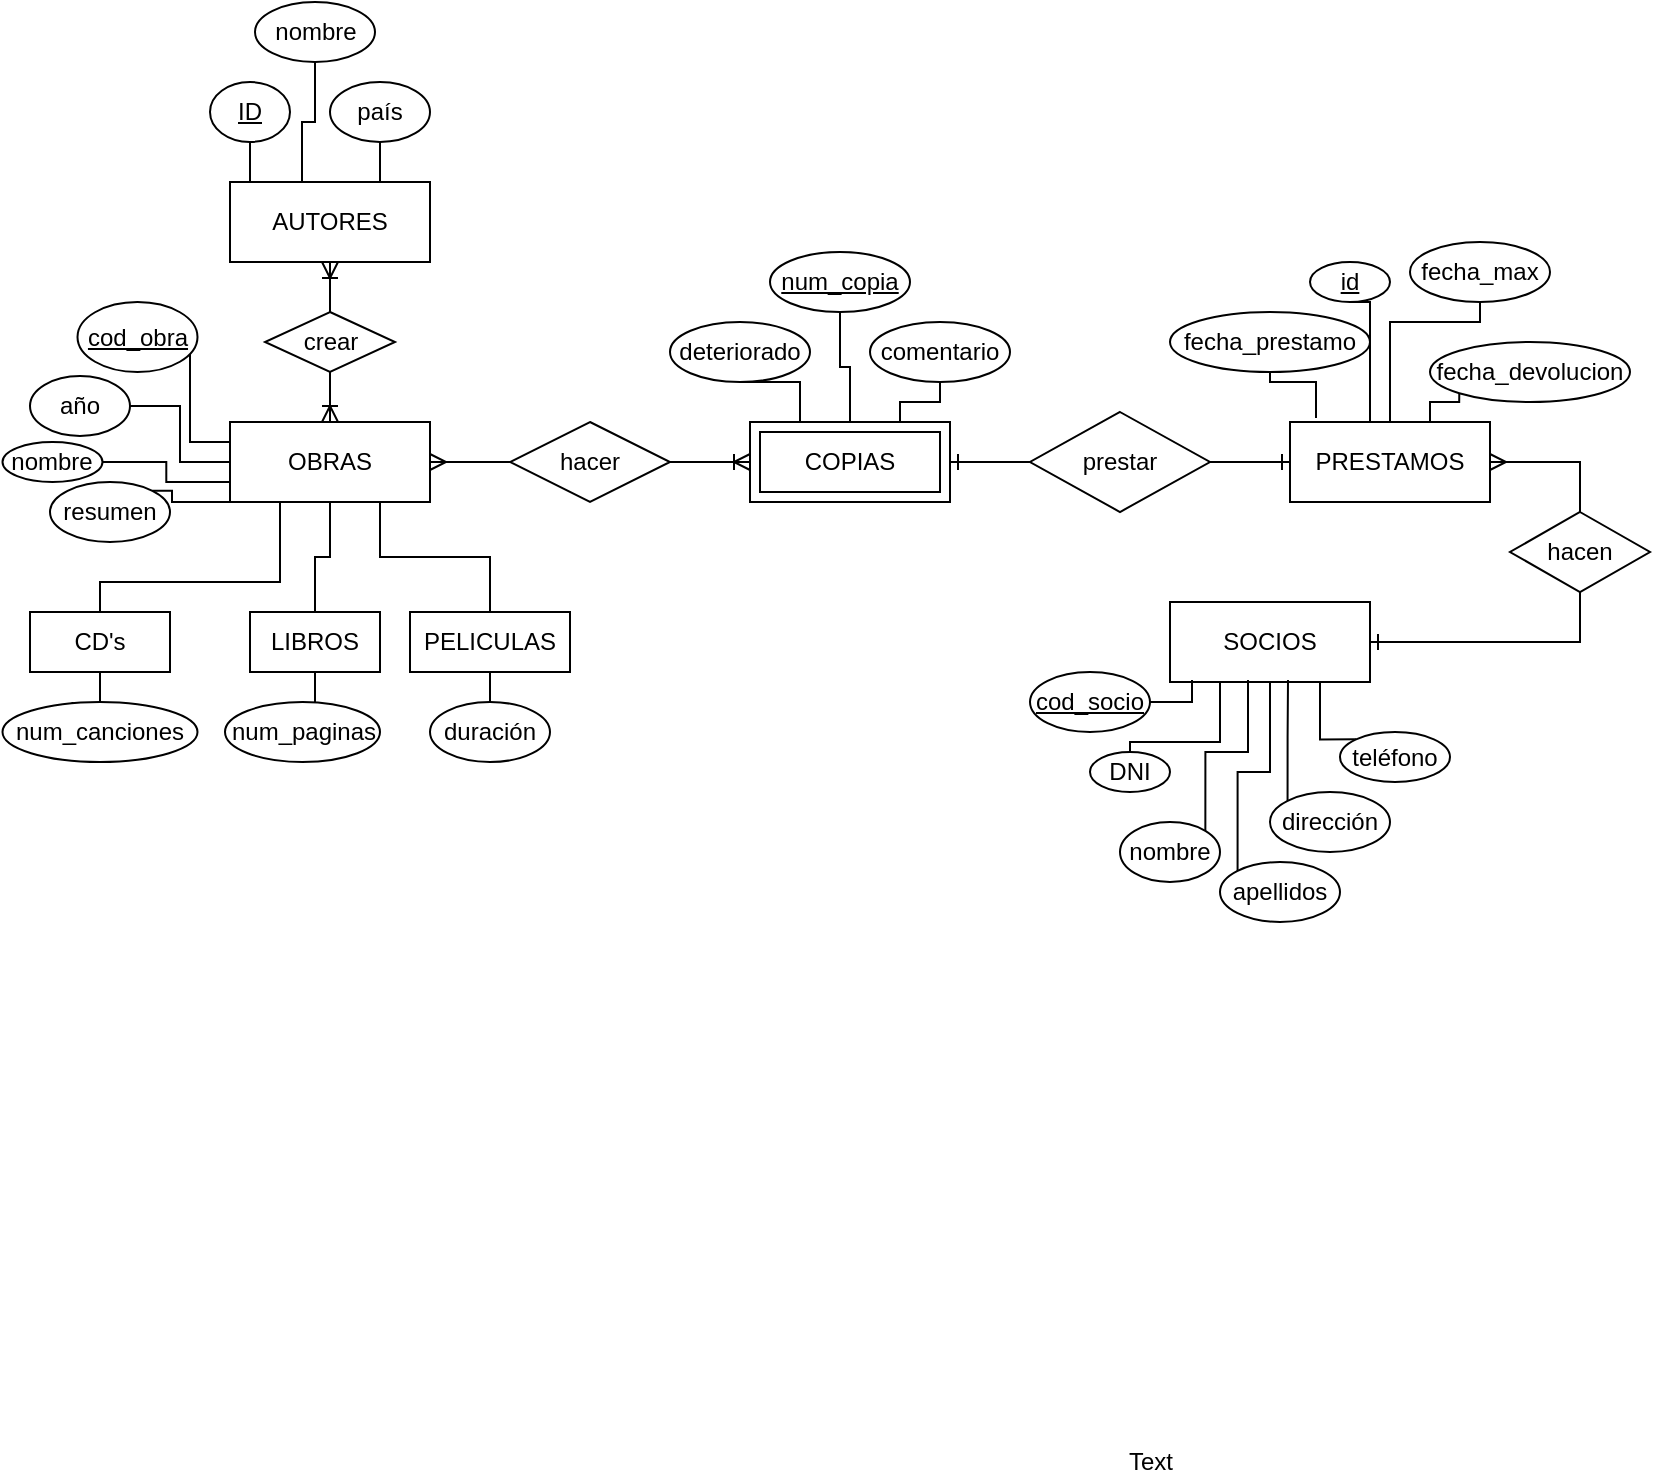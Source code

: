 <mxfile version="14.3.2" type="github">
  <diagram id="R2lEEEUBdFMjLlhIrx00" name="Page-1">
    <mxGraphModel dx="1102" dy="582" grid="1" gridSize="10" guides="1" tooltips="1" connect="1" arrows="1" fold="1" page="1" pageScale="1" pageWidth="850" pageHeight="1100" math="0" shadow="0" extFonts="Permanent Marker^https://fonts.googleapis.com/css?family=Permanent+Marker">
      <root>
        <mxCell id="0" />
        <mxCell id="1" parent="0" />
        <mxCell id="C-vyLk0tnHw3VtMMgP7b-1" value="" style="edgeStyle=entityRelationEdgeStyle;endArrow=ERone;startArrow=none;endFill=0;startFill=0;rounded=0;" parent="1" source="VnSQdyTV14uaLhzkakWN-29" target="xiQ97uNpSnIvWhDSAz-k-2" edge="1">
          <mxGeometry width="100" height="100" relative="1" as="geometry">
            <mxPoint x="740" y="280" as="sourcePoint" />
            <mxPoint x="770" y="280" as="targetPoint" />
          </mxGeometry>
        </mxCell>
        <mxCell id="VnSQdyTV14uaLhzkakWN-25" value="" style="edgeStyle=entityRelationEdgeStyle;endArrow=none;startArrow=ERone;endFill=0;startFill=0;rounded=0;exitX=1;exitY=0.5;exitDx=0;exitDy=0;" parent="1" source="xiQ97uNpSnIvWhDSAz-k-18" target="VnSQdyTV14uaLhzkakWN-29" edge="1">
          <mxGeometry width="100" height="100" relative="1" as="geometry">
            <mxPoint x="570" y="280" as="sourcePoint" />
            <mxPoint x="620" y="280" as="targetPoint" />
          </mxGeometry>
        </mxCell>
        <mxCell id="VnSQdyTV14uaLhzkakWN-29" value="prestar" style="shape=rhombus;perimeter=rhombusPerimeter;whiteSpace=wrap;html=1;align=center;" parent="1" vertex="1">
          <mxGeometry x="530" y="245" width="90" height="50" as="geometry" />
        </mxCell>
        <mxCell id="VnSQdyTV14uaLhzkakWN-45" style="edgeStyle=orthogonalEdgeStyle;rounded=0;orthogonalLoop=1;jettySize=auto;html=1;entryX=0.5;entryY=1;entryDx=0;entryDy=0;startArrow=ERone;startFill=0;endArrow=none;endFill=0;exitX=1;exitY=0.5;exitDx=0;exitDy=0;" parent="1" source="xiQ97uNpSnIvWhDSAz-k-4" target="VnSQdyTV14uaLhzkakWN-43" edge="1">
          <mxGeometry relative="1" as="geometry">
            <mxPoint x="560" y="400" as="sourcePoint" />
            <mxPoint x="855" y="335" as="targetPoint" />
            <Array as="points">
              <mxPoint x="710" y="360" />
              <mxPoint x="805" y="360" />
            </Array>
          </mxGeometry>
        </mxCell>
        <mxCell id="xiQ97uNpSnIvWhDSAz-k-65" value="" style="edgeStyle=orthogonalEdgeStyle;rounded=0;orthogonalLoop=1;jettySize=auto;html=1;startArrow=none;startFill=0;endArrow=none;endFill=0;strokeColor=#000000;exitX=0.13;exitY=-0.05;exitDx=0;exitDy=0;exitPerimeter=0;" parent="1" source="xiQ97uNpSnIvWhDSAz-k-2" target="xiQ97uNpSnIvWhDSAz-k-64" edge="1">
          <mxGeometry relative="1" as="geometry" />
        </mxCell>
        <mxCell id="xiQ97uNpSnIvWhDSAz-k-70" style="edgeStyle=orthogonalEdgeStyle;rounded=0;orthogonalLoop=1;jettySize=auto;html=1;exitX=0.25;exitY=0;exitDx=0;exitDy=0;entryX=0.5;entryY=1;entryDx=0;entryDy=0;startArrow=none;startFill=0;endArrow=none;endFill=0;strokeColor=#000000;" parent="1" source="xiQ97uNpSnIvWhDSAz-k-2" target="xiQ97uNpSnIvWhDSAz-k-67" edge="1">
          <mxGeometry relative="1" as="geometry">
            <Array as="points">
              <mxPoint x="700" y="250" />
              <mxPoint x="700" y="190" />
            </Array>
          </mxGeometry>
        </mxCell>
        <mxCell id="xiQ97uNpSnIvWhDSAz-k-2" value="PRESTAMOS" style="whiteSpace=wrap;html=1;align=center;" parent="1" vertex="1">
          <mxGeometry x="660" y="250" width="100" height="40" as="geometry" />
        </mxCell>
        <mxCell id="xiQ97uNpSnIvWhDSAz-k-4" value="SOCIOS" style="whiteSpace=wrap;html=1;align=center;" parent="1" vertex="1">
          <mxGeometry x="600" y="340" width="100" height="40" as="geometry" />
        </mxCell>
        <mxCell id="xiQ97uNpSnIvWhDSAz-k-6" value="Text" style="text;html=1;align=center;verticalAlign=middle;resizable=0;points=[];autosize=1;" parent="1" vertex="1">
          <mxGeometry x="570" y="760" width="40" height="20" as="geometry" />
        </mxCell>
        <mxCell id="xiQ97uNpSnIvWhDSAz-k-17" value="" style="edgeStyle=orthogonalEdgeStyle;rounded=0;orthogonalLoop=1;jettySize=auto;html=1;startArrow=none;startFill=0;endArrow=ERmany;endFill=0;strokeColor=#000000;entryX=1;entryY=0.5;entryDx=0;entryDy=0;exitX=0.5;exitY=0;exitDx=0;exitDy=0;" parent="1" source="VnSQdyTV14uaLhzkakWN-43" target="xiQ97uNpSnIvWhDSAz-k-2" edge="1">
          <mxGeometry relative="1" as="geometry">
            <mxPoint x="855" y="295" as="sourcePoint" />
            <mxPoint x="830" y="342.5" as="targetPoint" />
          </mxGeometry>
        </mxCell>
        <mxCell id="xiQ97uNpSnIvWhDSAz-k-27" value="" style="edgeStyle=orthogonalEdgeStyle;rounded=0;orthogonalLoop=1;jettySize=auto;html=1;startArrow=none;startFill=0;endArrow=ERmany;endFill=0;strokeColor=#000000;" parent="1" source="VnSQdyTV14uaLhzkakWN-69" target="xiQ97uNpSnIvWhDSAz-k-28" edge="1">
          <mxGeometry relative="1" as="geometry">
            <mxPoint x="230" y="270" as="targetPoint" />
          </mxGeometry>
        </mxCell>
        <mxCell id="xiQ97uNpSnIvWhDSAz-k-58" value="" style="edgeStyle=orthogonalEdgeStyle;rounded=0;orthogonalLoop=1;jettySize=auto;html=1;startArrow=none;startFill=0;endArrow=none;endFill=0;strokeColor=#000000;exitX=0.25;exitY=0;exitDx=0;exitDy=0;" parent="1" source="xiQ97uNpSnIvWhDSAz-k-18" target="xiQ97uNpSnIvWhDSAz-k-57" edge="1">
          <mxGeometry relative="1" as="geometry" />
        </mxCell>
        <mxCell id="xiQ97uNpSnIvWhDSAz-k-60" value="" style="edgeStyle=orthogonalEdgeStyle;rounded=0;orthogonalLoop=1;jettySize=auto;html=1;startArrow=none;startFill=0;endArrow=none;endFill=0;strokeColor=#000000;entryX=0.5;entryY=1;entryDx=0;entryDy=0;" parent="1" source="xiQ97uNpSnIvWhDSAz-k-18" target="xiQ97uNpSnIvWhDSAz-k-61" edge="1">
          <mxGeometry relative="1" as="geometry">
            <mxPoint x="450" y="210" as="targetPoint" />
          </mxGeometry>
        </mxCell>
        <mxCell id="xiQ97uNpSnIvWhDSAz-k-63" style="edgeStyle=orthogonalEdgeStyle;rounded=0;orthogonalLoop=1;jettySize=auto;html=1;exitX=0.75;exitY=0;exitDx=0;exitDy=0;entryX=0.5;entryY=1;entryDx=0;entryDy=0;startArrow=none;startFill=0;endArrow=none;endFill=0;strokeColor=#000000;" parent="1" source="xiQ97uNpSnIvWhDSAz-k-18" target="xiQ97uNpSnIvWhDSAz-k-62" edge="1">
          <mxGeometry relative="1" as="geometry">
            <Array as="points">
              <mxPoint x="465" y="240" />
              <mxPoint x="485" y="240" />
            </Array>
          </mxGeometry>
        </mxCell>
        <mxCell id="xiQ97uNpSnIvWhDSAz-k-18" value="COPIAS" style="shape=ext;margin=3;double=1;whiteSpace=wrap;html=1;align=center;" parent="1" vertex="1">
          <mxGeometry x="390" y="250" width="100" height="40" as="geometry" />
        </mxCell>
        <mxCell id="xiQ97uNpSnIvWhDSAz-k-30" value="" style="edgeStyle=orthogonalEdgeStyle;rounded=0;orthogonalLoop=1;jettySize=auto;html=1;startArrow=none;startFill=0;endArrow=none;endFill=0;strokeColor=#000000;exitX=0.25;exitY=1;exitDx=0;exitDy=0;" parent="1" source="xiQ97uNpSnIvWhDSAz-k-28" target="xiQ97uNpSnIvWhDSAz-k-29" edge="1">
          <mxGeometry relative="1" as="geometry">
            <Array as="points">
              <mxPoint x="155" y="330" />
              <mxPoint x="65" y="330" />
            </Array>
          </mxGeometry>
        </mxCell>
        <mxCell id="xiQ97uNpSnIvWhDSAz-k-33" style="edgeStyle=orthogonalEdgeStyle;rounded=0;orthogonalLoop=1;jettySize=auto;html=1;exitX=0.5;exitY=1;exitDx=0;exitDy=0;entryX=0.5;entryY=0;entryDx=0;entryDy=0;startArrow=none;startFill=0;endArrow=none;endFill=0;strokeColor=#000000;" parent="1" source="xiQ97uNpSnIvWhDSAz-k-28" target="xiQ97uNpSnIvWhDSAz-k-31" edge="1">
          <mxGeometry relative="1" as="geometry" />
        </mxCell>
        <mxCell id="xiQ97uNpSnIvWhDSAz-k-34" style="edgeStyle=orthogonalEdgeStyle;rounded=0;orthogonalLoop=1;jettySize=auto;html=1;exitX=0.75;exitY=1;exitDx=0;exitDy=0;startArrow=none;startFill=0;endArrow=none;endFill=0;strokeColor=#000000;" parent="1" source="xiQ97uNpSnIvWhDSAz-k-28" target="xiQ97uNpSnIvWhDSAz-k-37" edge="1">
          <mxGeometry relative="1" as="geometry">
            <mxPoint x="260" y="345" as="targetPoint" />
          </mxGeometry>
        </mxCell>
        <mxCell id="xiQ97uNpSnIvWhDSAz-k-41" value="" style="edgeStyle=orthogonalEdgeStyle;rounded=0;orthogonalLoop=1;jettySize=auto;html=1;startArrow=none;startFill=0;endArrow=ERoneToMany;endFill=0;strokeColor=#000000;" parent="1" source="xiQ97uNpSnIvWhDSAz-k-42" target="xiQ97uNpSnIvWhDSAz-k-40" edge="1">
          <mxGeometry relative="1" as="geometry" />
        </mxCell>
        <mxCell id="xiQ97uNpSnIvWhDSAz-k-28" value="OBRAS" style="whiteSpace=wrap;html=1;align=center;" parent="1" vertex="1">
          <mxGeometry x="130" y="250" width="100" height="40" as="geometry" />
        </mxCell>
        <mxCell id="xiQ97uNpSnIvWhDSAz-k-52" value="" style="edgeStyle=orthogonalEdgeStyle;rounded=0;orthogonalLoop=1;jettySize=auto;html=1;startArrow=none;startFill=0;endArrow=none;endFill=0;strokeColor=#000000;" parent="1" source="xiQ97uNpSnIvWhDSAz-k-29" edge="1">
          <mxGeometry relative="1" as="geometry">
            <mxPoint x="51.25" y="390" as="targetPoint" />
          </mxGeometry>
        </mxCell>
        <mxCell id="xiQ97uNpSnIvWhDSAz-k-29" value="CD&#39;s" style="whiteSpace=wrap;html=1;align=center;" parent="1" vertex="1">
          <mxGeometry x="30" y="345" width="70" height="30" as="geometry" />
        </mxCell>
        <mxCell id="xiQ97uNpSnIvWhDSAz-k-54" value="" style="edgeStyle=orthogonalEdgeStyle;rounded=0;orthogonalLoop=1;jettySize=auto;html=1;startArrow=none;startFill=0;endArrow=none;endFill=0;strokeColor=#000000;" parent="1" source="xiQ97uNpSnIvWhDSAz-k-31" target="xiQ97uNpSnIvWhDSAz-k-53" edge="1">
          <mxGeometry relative="1" as="geometry" />
        </mxCell>
        <mxCell id="xiQ97uNpSnIvWhDSAz-k-31" value="LIBROS" style="whiteSpace=wrap;html=1;align=center;" parent="1" vertex="1">
          <mxGeometry x="140" y="345" width="65" height="30" as="geometry" />
        </mxCell>
        <mxCell id="xiQ97uNpSnIvWhDSAz-k-56" value="" style="edgeStyle=orthogonalEdgeStyle;rounded=0;orthogonalLoop=1;jettySize=auto;html=1;startArrow=none;startFill=0;endArrow=none;endFill=0;strokeColor=#000000;" parent="1" source="xiQ97uNpSnIvWhDSAz-k-37" target="xiQ97uNpSnIvWhDSAz-k-55" edge="1">
          <mxGeometry relative="1" as="geometry" />
        </mxCell>
        <mxCell id="xiQ97uNpSnIvWhDSAz-k-37" value="PELICULAS" style="whiteSpace=wrap;html=1;align=center;" parent="1" vertex="1">
          <mxGeometry x="220" y="345" width="80" height="30" as="geometry" />
        </mxCell>
        <mxCell id="VnSQdyTV14uaLhzkakWN-69" value="hacer" style="shape=rhombus;perimeter=rhombusPerimeter;whiteSpace=wrap;html=1;align=center;" parent="1" vertex="1">
          <mxGeometry x="270" y="250" width="80" height="40" as="geometry" />
        </mxCell>
        <mxCell id="xiQ97uNpSnIvWhDSAz-k-38" value="" style="edgeStyle=orthogonalEdgeStyle;rounded=0;orthogonalLoop=1;jettySize=auto;html=1;startArrow=ERoneToMany;startFill=0;endArrow=none;endFill=0;strokeColor=#000000;" parent="1" source="xiQ97uNpSnIvWhDSAz-k-18" target="VnSQdyTV14uaLhzkakWN-69" edge="1">
          <mxGeometry relative="1" as="geometry">
            <mxPoint x="420" y="275" as="sourcePoint" />
            <mxPoint x="230" y="270" as="targetPoint" />
          </mxGeometry>
        </mxCell>
        <mxCell id="VnSQdyTV14uaLhzkakWN-43" value="hacen" style="shape=rhombus;perimeter=rhombusPerimeter;whiteSpace=wrap;html=1;align=center;" parent="1" vertex="1">
          <mxGeometry x="770" y="295" width="70" height="40" as="geometry" />
        </mxCell>
        <mxCell id="xiQ97uNpSnIvWhDSAz-k-45" value="" style="edgeStyle=orthogonalEdgeStyle;rounded=0;orthogonalLoop=1;jettySize=auto;html=1;startArrow=none;startFill=0;endArrow=none;endFill=0;strokeColor=#000000;exitX=0.1;exitY=0;exitDx=0;exitDy=0;exitPerimeter=0;" parent="1" source="xiQ97uNpSnIvWhDSAz-k-40" target="xiQ97uNpSnIvWhDSAz-k-44" edge="1">
          <mxGeometry relative="1" as="geometry" />
        </mxCell>
        <mxCell id="xiQ97uNpSnIvWhDSAz-k-50" style="edgeStyle=orthogonalEdgeStyle;rounded=0;orthogonalLoop=1;jettySize=auto;html=1;exitX=0.75;exitY=0;exitDx=0;exitDy=0;entryX=0.5;entryY=1;entryDx=0;entryDy=0;startArrow=none;startFill=0;endArrow=none;endFill=0;strokeColor=#000000;" parent="1" source="xiQ97uNpSnIvWhDSAz-k-40" target="xiQ97uNpSnIvWhDSAz-k-48" edge="1">
          <mxGeometry relative="1" as="geometry" />
        </mxCell>
        <mxCell id="xiQ97uNpSnIvWhDSAz-k-40" value="AUTORES" style="whiteSpace=wrap;html=1;align=center;" parent="1" vertex="1">
          <mxGeometry x="130" y="130" width="100" height="40" as="geometry" />
        </mxCell>
        <mxCell id="xiQ97uNpSnIvWhDSAz-k-42" value="crear" style="shape=rhombus;perimeter=rhombusPerimeter;whiteSpace=wrap;html=1;align=center;" parent="1" vertex="1">
          <mxGeometry x="147.5" y="195" width="65" height="30" as="geometry" />
        </mxCell>
        <mxCell id="xiQ97uNpSnIvWhDSAz-k-43" value="" style="edgeStyle=orthogonalEdgeStyle;rounded=0;orthogonalLoop=1;jettySize=auto;html=1;startArrow=ERoneToMany;startFill=0;endArrow=none;endFill=0;strokeColor=#000000;" parent="1" source="xiQ97uNpSnIvWhDSAz-k-28" target="xiQ97uNpSnIvWhDSAz-k-42" edge="1">
          <mxGeometry relative="1" as="geometry">
            <mxPoint x="180" y="250" as="sourcePoint" />
            <mxPoint x="180" y="170" as="targetPoint" />
          </mxGeometry>
        </mxCell>
        <mxCell id="xiQ97uNpSnIvWhDSAz-k-44" value="&lt;u&gt;ID&lt;/u&gt;" style="ellipse;whiteSpace=wrap;html=1;" parent="1" vertex="1">
          <mxGeometry x="120" y="80" width="40" height="30" as="geometry" />
        </mxCell>
        <mxCell id="xiQ97uNpSnIvWhDSAz-k-49" value="" style="edgeStyle=orthogonalEdgeStyle;rounded=0;orthogonalLoop=1;jettySize=auto;html=1;startArrow=none;startFill=0;endArrow=none;endFill=0;strokeColor=#000000;entryX=0.36;entryY=0;entryDx=0;entryDy=0;entryPerimeter=0;" parent="1" source="xiQ97uNpSnIvWhDSAz-k-47" target="xiQ97uNpSnIvWhDSAz-k-40" edge="1">
          <mxGeometry relative="1" as="geometry" />
        </mxCell>
        <mxCell id="xiQ97uNpSnIvWhDSAz-k-47" value="nombre" style="ellipse;whiteSpace=wrap;html=1;align=center;" parent="1" vertex="1">
          <mxGeometry x="142.5" y="40" width="60" height="30" as="geometry" />
        </mxCell>
        <mxCell id="xiQ97uNpSnIvWhDSAz-k-48" value="país" style="ellipse;whiteSpace=wrap;html=1;" parent="1" vertex="1">
          <mxGeometry x="180" y="80" width="50" height="30" as="geometry" />
        </mxCell>
        <mxCell id="xiQ97uNpSnIvWhDSAz-k-51" value="num_canciones" style="ellipse;whiteSpace=wrap;html=1;" parent="1" vertex="1">
          <mxGeometry x="16.25" y="390" width="97.5" height="30" as="geometry" />
        </mxCell>
        <mxCell id="xiQ97uNpSnIvWhDSAz-k-53" value="num_paginas" style="ellipse;whiteSpace=wrap;html=1;" parent="1" vertex="1">
          <mxGeometry x="127.5" y="390" width="77.5" height="30" as="geometry" />
        </mxCell>
        <mxCell id="xiQ97uNpSnIvWhDSAz-k-55" value="duración" style="ellipse;whiteSpace=wrap;html=1;" parent="1" vertex="1">
          <mxGeometry x="230" y="390" width="60" height="30" as="geometry" />
        </mxCell>
        <mxCell id="xiQ97uNpSnIvWhDSAz-k-57" value="deteriorado" style="ellipse;whiteSpace=wrap;html=1;" parent="1" vertex="1">
          <mxGeometry x="350" y="200" width="70" height="30" as="geometry" />
        </mxCell>
        <mxCell id="xiQ97uNpSnIvWhDSAz-k-61" value="&lt;u&gt;num_copia&lt;/u&gt;" style="ellipse;whiteSpace=wrap;html=1;" parent="1" vertex="1">
          <mxGeometry x="400" y="165" width="70" height="30" as="geometry" />
        </mxCell>
        <mxCell id="xiQ97uNpSnIvWhDSAz-k-62" value="comentario" style="ellipse;whiteSpace=wrap;html=1;" parent="1" vertex="1">
          <mxGeometry x="450" y="200" width="70" height="30" as="geometry" />
        </mxCell>
        <mxCell id="xiQ97uNpSnIvWhDSAz-k-64" value="fecha_prestamo" style="ellipse;whiteSpace=wrap;html=1;" parent="1" vertex="1">
          <mxGeometry x="600" y="195" width="100" height="30" as="geometry" />
        </mxCell>
        <mxCell id="xiQ97uNpSnIvWhDSAz-k-67" value="&lt;u&gt;id&lt;/u&gt;" style="ellipse;whiteSpace=wrap;html=1;" parent="1" vertex="1">
          <mxGeometry x="670" y="170" width="40" height="20" as="geometry" />
        </mxCell>
        <mxCell id="xiQ97uNpSnIvWhDSAz-k-71" style="edgeStyle=orthogonalEdgeStyle;rounded=0;orthogonalLoop=1;jettySize=auto;html=1;exitX=0.5;exitY=1;exitDx=0;exitDy=0;entryX=0.5;entryY=0;entryDx=0;entryDy=0;startArrow=none;startFill=0;endArrow=none;endFill=0;strokeColor=#000000;" parent="1" source="xiQ97uNpSnIvWhDSAz-k-68" target="xiQ97uNpSnIvWhDSAz-k-2" edge="1">
          <mxGeometry relative="1" as="geometry">
            <Array as="points">
              <mxPoint x="755" y="200" />
              <mxPoint x="710" y="200" />
            </Array>
          </mxGeometry>
        </mxCell>
        <mxCell id="xiQ97uNpSnIvWhDSAz-k-68" value="fecha_max" style="ellipse;whiteSpace=wrap;html=1;" parent="1" vertex="1">
          <mxGeometry x="720" y="160" width="70" height="30" as="geometry" />
        </mxCell>
        <mxCell id="xiQ97uNpSnIvWhDSAz-k-72" style="edgeStyle=orthogonalEdgeStyle;rounded=0;orthogonalLoop=1;jettySize=auto;html=1;exitX=0;exitY=1;exitDx=0;exitDy=0;entryX=0.75;entryY=0;entryDx=0;entryDy=0;startArrow=none;startFill=0;endArrow=none;endFill=0;strokeColor=#000000;" parent="1" source="xiQ97uNpSnIvWhDSAz-k-69" target="xiQ97uNpSnIvWhDSAz-k-2" edge="1">
          <mxGeometry relative="1" as="geometry">
            <Array as="points">
              <mxPoint x="745" y="240" />
              <mxPoint x="730" y="240" />
              <mxPoint x="730" y="250" />
            </Array>
          </mxGeometry>
        </mxCell>
        <mxCell id="xiQ97uNpSnIvWhDSAz-k-69" value="fecha_devolucion" style="ellipse;whiteSpace=wrap;html=1;" parent="1" vertex="1">
          <mxGeometry x="730" y="210" width="100" height="30" as="geometry" />
        </mxCell>
        <mxCell id="xiQ97uNpSnIvWhDSAz-k-81" style="edgeStyle=orthogonalEdgeStyle;rounded=0;orthogonalLoop=1;jettySize=auto;html=1;exitX=1;exitY=0.5;exitDx=0;exitDy=0;entryX=0.11;entryY=0.975;entryDx=0;entryDy=0;entryPerimeter=0;startArrow=none;startFill=0;endArrow=none;endFill=0;strokeColor=#000000;" parent="1" source="xiQ97uNpSnIvWhDSAz-k-73" target="xiQ97uNpSnIvWhDSAz-k-4" edge="1">
          <mxGeometry relative="1" as="geometry" />
        </mxCell>
        <mxCell id="xiQ97uNpSnIvWhDSAz-k-73" value="&lt;u&gt;cod_socio&lt;/u&gt;" style="ellipse;whiteSpace=wrap;html=1;" parent="1" vertex="1">
          <mxGeometry x="530" y="375" width="60" height="30" as="geometry" />
        </mxCell>
        <mxCell id="xiQ97uNpSnIvWhDSAz-k-82" style="edgeStyle=orthogonalEdgeStyle;rounded=0;orthogonalLoop=1;jettySize=auto;html=1;entryX=0.25;entryY=1;entryDx=0;entryDy=0;startArrow=none;startFill=0;endArrow=none;endFill=0;strokeColor=#000000;" parent="1" source="xiQ97uNpSnIvWhDSAz-k-74" target="xiQ97uNpSnIvWhDSAz-k-4" edge="1">
          <mxGeometry relative="1" as="geometry">
            <Array as="points">
              <mxPoint x="580" y="410" />
              <mxPoint x="625" y="410" />
            </Array>
          </mxGeometry>
        </mxCell>
        <mxCell id="xiQ97uNpSnIvWhDSAz-k-74" value="DNI" style="ellipse;whiteSpace=wrap;html=1;" parent="1" vertex="1">
          <mxGeometry x="560" y="415" width="40" height="20" as="geometry" />
        </mxCell>
        <mxCell id="xiQ97uNpSnIvWhDSAz-k-83" style="edgeStyle=orthogonalEdgeStyle;rounded=0;orthogonalLoop=1;jettySize=auto;html=1;exitX=1;exitY=0;exitDx=0;exitDy=0;entryX=0.39;entryY=0.975;entryDx=0;entryDy=0;entryPerimeter=0;startArrow=none;startFill=0;endArrow=none;endFill=0;strokeColor=#000000;" parent="1" source="xiQ97uNpSnIvWhDSAz-k-75" target="xiQ97uNpSnIvWhDSAz-k-4" edge="1">
          <mxGeometry relative="1" as="geometry" />
        </mxCell>
        <mxCell id="xiQ97uNpSnIvWhDSAz-k-75" value="nombre" style="ellipse;whiteSpace=wrap;html=1;" parent="1" vertex="1">
          <mxGeometry x="575" y="450" width="50" height="30" as="geometry" />
        </mxCell>
        <mxCell id="xiQ97uNpSnIvWhDSAz-k-79" style="edgeStyle=orthogonalEdgeStyle;rounded=0;orthogonalLoop=1;jettySize=auto;html=1;exitX=0;exitY=1;exitDx=0;exitDy=0;startArrow=none;startFill=0;endArrow=none;endFill=0;strokeColor=#000000;" parent="1" source="xiQ97uNpSnIvWhDSAz-k-76" target="xiQ97uNpSnIvWhDSAz-k-4" edge="1">
          <mxGeometry relative="1" as="geometry" />
        </mxCell>
        <mxCell id="xiQ97uNpSnIvWhDSAz-k-76" value="apellidos" style="ellipse;whiteSpace=wrap;html=1;" parent="1" vertex="1">
          <mxGeometry x="625" y="470" width="60" height="30" as="geometry" />
        </mxCell>
        <mxCell id="xiQ97uNpSnIvWhDSAz-k-84" style="edgeStyle=orthogonalEdgeStyle;rounded=0;orthogonalLoop=1;jettySize=auto;html=1;exitX=0;exitY=0;exitDx=0;exitDy=0;entryX=0.59;entryY=0.975;entryDx=0;entryDy=0;entryPerimeter=0;startArrow=none;startFill=0;endArrow=none;endFill=0;strokeColor=#000000;" parent="1" source="xiQ97uNpSnIvWhDSAz-k-78" target="xiQ97uNpSnIvWhDSAz-k-4" edge="1">
          <mxGeometry relative="1" as="geometry" />
        </mxCell>
        <mxCell id="xiQ97uNpSnIvWhDSAz-k-78" value="dirección" style="ellipse;whiteSpace=wrap;html=1;" parent="1" vertex="1">
          <mxGeometry x="650" y="435" width="60" height="30" as="geometry" />
        </mxCell>
        <mxCell id="xiQ97uNpSnIvWhDSAz-k-85" style="edgeStyle=orthogonalEdgeStyle;rounded=0;orthogonalLoop=1;jettySize=auto;html=1;exitX=0;exitY=0;exitDx=0;exitDy=0;entryX=0.75;entryY=1;entryDx=0;entryDy=0;startArrow=none;startFill=0;endArrow=none;endFill=0;strokeColor=#000000;" parent="1" source="xiQ97uNpSnIvWhDSAz-k-80" target="xiQ97uNpSnIvWhDSAz-k-4" edge="1">
          <mxGeometry relative="1" as="geometry" />
        </mxCell>
        <mxCell id="xiQ97uNpSnIvWhDSAz-k-80" value="teléfono" style="ellipse;whiteSpace=wrap;html=1;" parent="1" vertex="1">
          <mxGeometry x="685" y="405" width="55" height="25" as="geometry" />
        </mxCell>
        <mxCell id="RQ4P_Y4M47uosacc_4Vz-5" style="edgeStyle=orthogonalEdgeStyle;rounded=0;orthogonalLoop=1;jettySize=auto;html=1;entryX=0;entryY=0.25;entryDx=0;entryDy=0;endArrow=none;endFill=0;" edge="1" parent="1" source="RQ4P_Y4M47uosacc_4Vz-1" target="xiQ97uNpSnIvWhDSAz-k-28">
          <mxGeometry relative="1" as="geometry">
            <Array as="points">
              <mxPoint x="110" y="260" />
            </Array>
          </mxGeometry>
        </mxCell>
        <mxCell id="RQ4P_Y4M47uosacc_4Vz-1" value="&lt;u&gt;cod_obra&lt;/u&gt;" style="ellipse;whiteSpace=wrap;html=1;" vertex="1" parent="1">
          <mxGeometry x="53.75" y="190" width="60" height="35" as="geometry" />
        </mxCell>
        <mxCell id="RQ4P_Y4M47uosacc_4Vz-8" style="edgeStyle=orthogonalEdgeStyle;rounded=0;orthogonalLoop=1;jettySize=auto;html=1;entryX=0;entryY=0.5;entryDx=0;entryDy=0;endArrow=none;endFill=0;" edge="1" parent="1" source="RQ4P_Y4M47uosacc_4Vz-3" target="xiQ97uNpSnIvWhDSAz-k-28">
          <mxGeometry relative="1" as="geometry" />
        </mxCell>
        <mxCell id="RQ4P_Y4M47uosacc_4Vz-3" value="año" style="ellipse;whiteSpace=wrap;html=1;" vertex="1" parent="1">
          <mxGeometry x="30" y="227" width="50" height="30" as="geometry" />
        </mxCell>
        <mxCell id="RQ4P_Y4M47uosacc_4Vz-6" style="edgeStyle=orthogonalEdgeStyle;rounded=0;orthogonalLoop=1;jettySize=auto;html=1;entryX=0;entryY=1;entryDx=0;entryDy=0;endArrow=none;endFill=0;exitX=1;exitY=0;exitDx=0;exitDy=0;" edge="1" parent="1" source="RQ4P_Y4M47uosacc_4Vz-4" target="xiQ97uNpSnIvWhDSAz-k-28">
          <mxGeometry relative="1" as="geometry">
            <Array as="points">
              <mxPoint x="101" y="290" />
            </Array>
          </mxGeometry>
        </mxCell>
        <mxCell id="RQ4P_Y4M47uosacc_4Vz-4" value="resumen" style="ellipse;whiteSpace=wrap;html=1;" vertex="1" parent="1">
          <mxGeometry x="40" y="280" width="60" height="30" as="geometry" />
        </mxCell>
        <mxCell id="RQ4P_Y4M47uosacc_4Vz-10" style="edgeStyle=orthogonalEdgeStyle;rounded=0;orthogonalLoop=1;jettySize=auto;html=1;entryX=0;entryY=0.75;entryDx=0;entryDy=0;endArrow=none;endFill=0;" edge="1" parent="1" source="RQ4P_Y4M47uosacc_4Vz-9" target="xiQ97uNpSnIvWhDSAz-k-28">
          <mxGeometry relative="1" as="geometry" />
        </mxCell>
        <mxCell id="RQ4P_Y4M47uosacc_4Vz-9" value="nombre" style="ellipse;whiteSpace=wrap;html=1;" vertex="1" parent="1">
          <mxGeometry x="16.25" y="260" width="50" height="20" as="geometry" />
        </mxCell>
      </root>
    </mxGraphModel>
  </diagram>
</mxfile>
